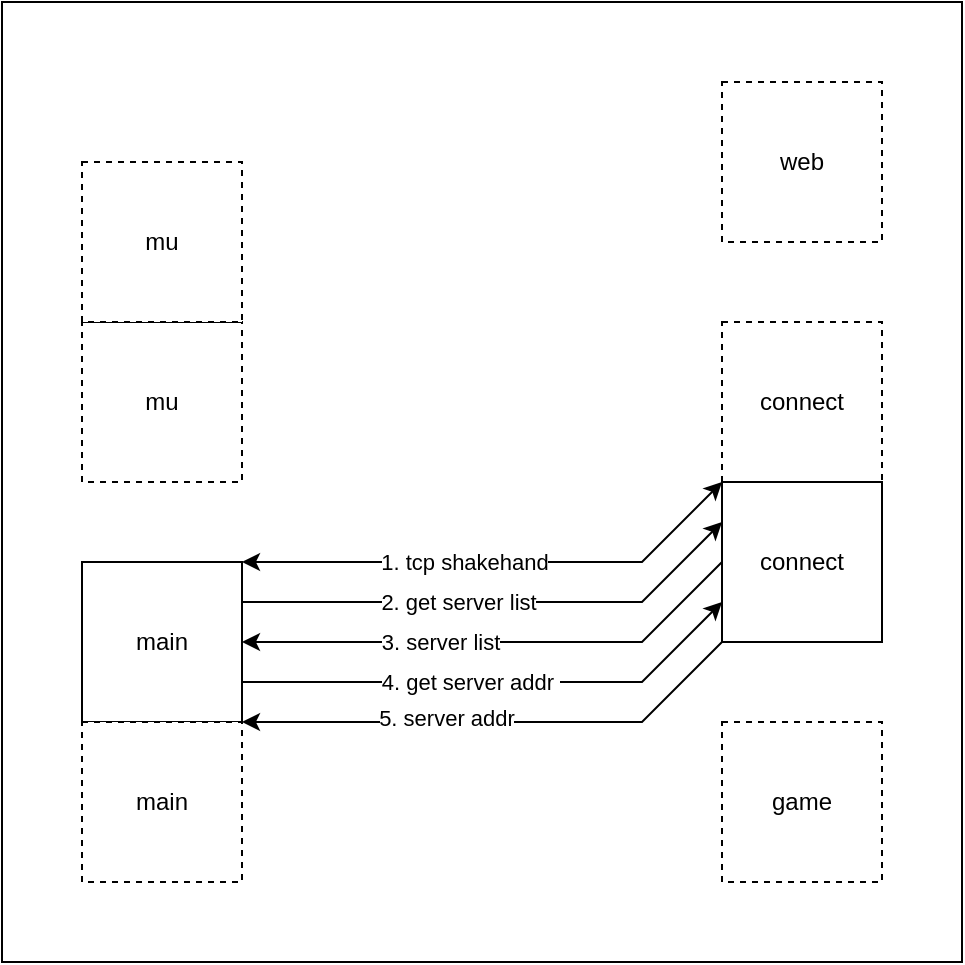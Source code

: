 <mxfile version="22.0.4" type="device">
  <diagram name="Page-1" id="ZzzY_V8Xv3Ai5Ge_fObD">
    <mxGraphModel dx="954" dy="575" grid="1" gridSize="10" guides="1" tooltips="1" connect="1" arrows="1" fold="1" page="1" pageScale="1" pageWidth="1169" pageHeight="827" math="0" shadow="0">
      <root>
        <mxCell id="0" />
        <mxCell id="1" parent="0" />
        <mxCell id="-OLyAZz8_35zl1sDWnFU-1" value="" style="rounded=0;whiteSpace=wrap;html=1;" parent="1" vertex="1">
          <mxGeometry x="240" y="40" width="480" height="480" as="geometry" />
        </mxCell>
        <mxCell id="-OLyAZz8_35zl1sDWnFU-2" value="main" style="rounded=0;whiteSpace=wrap;html=1;" parent="1" vertex="1">
          <mxGeometry x="280" y="320" width="80" height="80" as="geometry" />
        </mxCell>
        <mxCell id="-OLyAZz8_35zl1sDWnFU-3" value="game" style="rounded=0;whiteSpace=wrap;html=1;dashed=1;" parent="1" vertex="1">
          <mxGeometry x="600" y="400" width="80" height="80" as="geometry" />
        </mxCell>
        <mxCell id="-OLyAZz8_35zl1sDWnFU-10" value="mu" style="rounded=0;whiteSpace=wrap;html=1;dashed=1;" parent="1" vertex="1">
          <mxGeometry x="280" y="200" width="80" height="80" as="geometry" />
        </mxCell>
        <mxCell id="-OLyAZz8_35zl1sDWnFU-11" value="connect" style="rounded=0;whiteSpace=wrap;html=1;dashed=1;" parent="1" vertex="1">
          <mxGeometry x="600" y="200" width="80" height="80" as="geometry" />
        </mxCell>
        <mxCell id="-OLyAZz8_35zl1sDWnFU-14" value="web" style="rounded=0;whiteSpace=wrap;html=1;dashed=1;" parent="1" vertex="1">
          <mxGeometry x="600" y="80" width="80" height="80" as="geometry" />
        </mxCell>
        <mxCell id="-OLyAZz8_35zl1sDWnFU-19" value="" style="endArrow=classic;html=1;rounded=0;exitX=1;exitY=0.25;exitDx=0;exitDy=0;entryX=0;entryY=0.25;entryDx=0;entryDy=0;" parent="1" source="-OLyAZz8_35zl1sDWnFU-2" target="-OLyAZz8_35zl1sDWnFU-29" edge="1">
          <mxGeometry width="50" height="50" relative="1" as="geometry">
            <mxPoint x="370" y="330" as="sourcePoint" />
            <mxPoint x="610" y="290" as="targetPoint" />
            <Array as="points">
              <mxPoint x="560" y="340" />
            </Array>
          </mxGeometry>
        </mxCell>
        <mxCell id="-OLyAZz8_35zl1sDWnFU-20" value="2. get server list" style="edgeLabel;html=1;align=center;verticalAlign=middle;resizable=0;points=[];" parent="-OLyAZz8_35zl1sDWnFU-19" vertex="1" connectable="0">
          <mxGeometry x="-0.325" relative="1" as="geometry">
            <mxPoint x="21" as="offset" />
          </mxGeometry>
        </mxCell>
        <mxCell id="-OLyAZz8_35zl1sDWnFU-21" value="" style="endArrow=classic;html=1;rounded=0;entryX=1;entryY=0.5;entryDx=0;entryDy=0;exitX=0;exitY=0.5;exitDx=0;exitDy=0;" parent="1" source="-OLyAZz8_35zl1sDWnFU-29" target="-OLyAZz8_35zl1sDWnFU-2" edge="1">
          <mxGeometry width="50" height="50" relative="1" as="geometry">
            <mxPoint x="560" y="340" as="sourcePoint" />
            <mxPoint x="470" y="400" as="targetPoint" />
            <Array as="points">
              <mxPoint x="560" y="360" />
            </Array>
          </mxGeometry>
        </mxCell>
        <mxCell id="-OLyAZz8_35zl1sDWnFU-22" value="3. server list" style="edgeLabel;html=1;align=center;verticalAlign=middle;resizable=0;points=[];" parent="-OLyAZz8_35zl1sDWnFU-21" vertex="1" connectable="0">
          <mxGeometry x="0.394" y="3" relative="1" as="geometry">
            <mxPoint x="21" y="-3" as="offset" />
          </mxGeometry>
        </mxCell>
        <mxCell id="-OLyAZz8_35zl1sDWnFU-23" value="" style="endArrow=classic;html=1;rounded=0;exitX=1;exitY=0.75;exitDx=0;exitDy=0;entryX=0;entryY=0.75;entryDx=0;entryDy=0;" parent="1" source="-OLyAZz8_35zl1sDWnFU-2" target="-OLyAZz8_35zl1sDWnFU-29" edge="1">
          <mxGeometry width="50" height="50" relative="1" as="geometry">
            <mxPoint x="460" y="320" as="sourcePoint" />
            <mxPoint x="510" y="270" as="targetPoint" />
            <Array as="points">
              <mxPoint x="560" y="380" />
            </Array>
          </mxGeometry>
        </mxCell>
        <mxCell id="-OLyAZz8_35zl1sDWnFU-24" value="4. get server addr&amp;nbsp;" style="edgeLabel;html=1;align=center;verticalAlign=middle;resizable=0;points=[];" parent="-OLyAZz8_35zl1sDWnFU-23" vertex="1" connectable="0">
          <mxGeometry x="-0.389" y="-1" relative="1" as="geometry">
            <mxPoint x="35" y="-1" as="offset" />
          </mxGeometry>
        </mxCell>
        <mxCell id="-OLyAZz8_35zl1sDWnFU-25" value="" style="endArrow=classic;html=1;rounded=0;entryX=1;entryY=1;entryDx=0;entryDy=0;exitX=0;exitY=1;exitDx=0;exitDy=0;" parent="1" source="-OLyAZz8_35zl1sDWnFU-29" target="-OLyAZz8_35zl1sDWnFU-2" edge="1">
          <mxGeometry width="50" height="50" relative="1" as="geometry">
            <mxPoint x="460" y="320" as="sourcePoint" />
            <mxPoint x="510" y="270" as="targetPoint" />
            <Array as="points">
              <mxPoint x="560" y="400" />
            </Array>
          </mxGeometry>
        </mxCell>
        <mxCell id="-OLyAZz8_35zl1sDWnFU-26" value="5. server addr" style="edgeLabel;html=1;align=center;verticalAlign=middle;resizable=0;points=[];" parent="-OLyAZz8_35zl1sDWnFU-25" vertex="1" connectable="0">
          <mxGeometry x="0.53" y="-2" relative="1" as="geometry">
            <mxPoint x="42" as="offset" />
          </mxGeometry>
        </mxCell>
        <mxCell id="-OLyAZz8_35zl1sDWnFU-27" value="main" style="rounded=0;whiteSpace=wrap;html=1;dashed=1;" parent="1" vertex="1">
          <mxGeometry x="280" y="400" width="80" height="80" as="geometry" />
        </mxCell>
        <mxCell id="-OLyAZz8_35zl1sDWnFU-28" value="mu" style="rounded=0;whiteSpace=wrap;html=1;dashed=1;" parent="1" vertex="1">
          <mxGeometry x="280" y="120" width="80" height="80" as="geometry" />
        </mxCell>
        <mxCell id="-OLyAZz8_35zl1sDWnFU-29" value="connect" style="rounded=0;whiteSpace=wrap;html=1;" parent="1" vertex="1">
          <mxGeometry x="600" y="280" width="80" height="80" as="geometry" />
        </mxCell>
        <mxCell id="FHihKu_zVs_lzc1Udwfm-8" value="" style="endArrow=classic;startArrow=classic;html=1;rounded=0;exitX=1;exitY=0;exitDx=0;exitDy=0;entryX=0;entryY=0;entryDx=0;entryDy=0;" edge="1" parent="1" source="-OLyAZz8_35zl1sDWnFU-2" target="-OLyAZz8_35zl1sDWnFU-29">
          <mxGeometry width="50" height="50" relative="1" as="geometry">
            <mxPoint x="370" y="290" as="sourcePoint" />
            <mxPoint x="610" y="290" as="targetPoint" />
            <Array as="points">
              <mxPoint x="560" y="320" />
            </Array>
          </mxGeometry>
        </mxCell>
        <mxCell id="FHihKu_zVs_lzc1Udwfm-9" value="1. tcp shakehand" style="edgeLabel;html=1;align=center;verticalAlign=middle;resizable=0;points=[];" vertex="1" connectable="0" parent="FHihKu_zVs_lzc1Udwfm-8">
          <mxGeometry x="-0.092" y="-1" relative="1" as="geometry">
            <mxPoint x="-6" y="-1" as="offset" />
          </mxGeometry>
        </mxCell>
      </root>
    </mxGraphModel>
  </diagram>
</mxfile>
